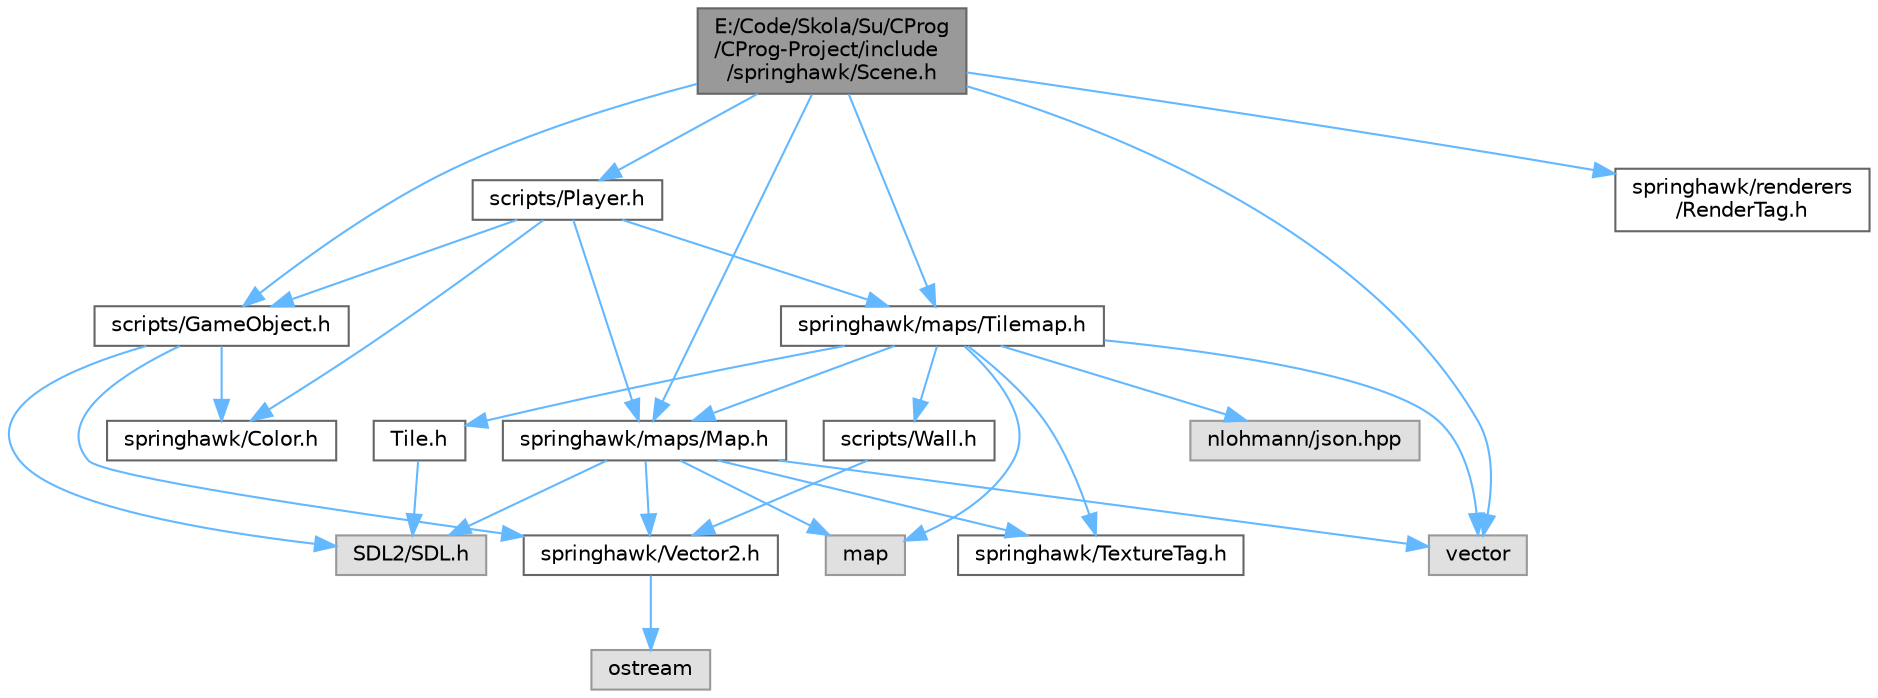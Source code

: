 digraph "E:/Code/Skola/Su/CProg/CProg-Project/include/springhawk/Scene.h"
{
 // LATEX_PDF_SIZE
  bgcolor="transparent";
  edge [fontname=Helvetica,fontsize=10,labelfontname=Helvetica,labelfontsize=10];
  node [fontname=Helvetica,fontsize=10,shape=box,height=0.2,width=0.4];
  Node1 [id="Node000001",label="E:/Code/Skola/Su/CProg\l/CProg-Project/include\l/springhawk/Scene.h",height=0.2,width=0.4,color="gray40", fillcolor="grey60", style="filled", fontcolor="black",tooltip=" "];
  Node1 -> Node2 [id="edge1_Node000001_Node000002",color="steelblue1",style="solid",tooltip=" "];
  Node2 [id="Node000002",label="scripts/Player.h",height=0.2,width=0.4,color="grey40", fillcolor="white", style="filled",URL="$_player_8h.html",tooltip=" "];
  Node2 -> Node3 [id="edge2_Node000002_Node000003",color="steelblue1",style="solid",tooltip=" "];
  Node3 [id="Node000003",label="scripts/GameObject.h",height=0.2,width=0.4,color="grey40", fillcolor="white", style="filled",URL="$_game_object_8h.html",tooltip=" "];
  Node3 -> Node4 [id="edge3_Node000003_Node000004",color="steelblue1",style="solid",tooltip=" "];
  Node4 [id="Node000004",label="springhawk/Color.h",height=0.2,width=0.4,color="grey40", fillcolor="white", style="filled",URL="$_color_8h.html",tooltip=" "];
  Node3 -> Node5 [id="edge4_Node000003_Node000005",color="steelblue1",style="solid",tooltip=" "];
  Node5 [id="Node000005",label="springhawk/Vector2.h",height=0.2,width=0.4,color="grey40", fillcolor="white", style="filled",URL="$_vector2_8h.html",tooltip=" "];
  Node5 -> Node6 [id="edge5_Node000005_Node000006",color="steelblue1",style="solid",tooltip=" "];
  Node6 [id="Node000006",label="ostream",height=0.2,width=0.4,color="grey60", fillcolor="#E0E0E0", style="filled",tooltip=" "];
  Node3 -> Node7 [id="edge6_Node000003_Node000007",color="steelblue1",style="solid",tooltip=" "];
  Node7 [id="Node000007",label="SDL2/SDL.h",height=0.2,width=0.4,color="grey60", fillcolor="#E0E0E0", style="filled",tooltip=" "];
  Node2 -> Node4 [id="edge7_Node000002_Node000004",color="steelblue1",style="solid",tooltip=" "];
  Node2 -> Node8 [id="edge8_Node000002_Node000008",color="steelblue1",style="solid",tooltip=" "];
  Node8 [id="Node000008",label="springhawk/maps/Map.h",height=0.2,width=0.4,color="grey40", fillcolor="white", style="filled",URL="$_map_8h.html",tooltip=" "];
  Node8 -> Node9 [id="edge9_Node000008_Node000009",color="steelblue1",style="solid",tooltip=" "];
  Node9 [id="Node000009",label="map",height=0.2,width=0.4,color="grey60", fillcolor="#E0E0E0", style="filled",tooltip=" "];
  Node8 -> Node5 [id="edge10_Node000008_Node000005",color="steelblue1",style="solid",tooltip=" "];
  Node8 -> Node7 [id="edge11_Node000008_Node000007",color="steelblue1",style="solid",tooltip=" "];
  Node8 -> Node10 [id="edge12_Node000008_Node000010",color="steelblue1",style="solid",tooltip=" "];
  Node10 [id="Node000010",label="vector",height=0.2,width=0.4,color="grey60", fillcolor="#E0E0E0", style="filled",tooltip=" "];
  Node8 -> Node11 [id="edge13_Node000008_Node000011",color="steelblue1",style="solid",tooltip=" "];
  Node11 [id="Node000011",label="springhawk/TextureTag.h",height=0.2,width=0.4,color="grey40", fillcolor="white", style="filled",URL="$_texture_tag_8h.html",tooltip=" "];
  Node2 -> Node12 [id="edge14_Node000002_Node000012",color="steelblue1",style="solid",tooltip=" "];
  Node12 [id="Node000012",label="springhawk/maps/Tilemap.h",height=0.2,width=0.4,color="grey40", fillcolor="white", style="filled",URL="$_tilemap_8h.html",tooltip=" "];
  Node12 -> Node10 [id="edge15_Node000012_Node000010",color="steelblue1",style="solid",tooltip=" "];
  Node12 -> Node9 [id="edge16_Node000012_Node000009",color="steelblue1",style="solid",tooltip=" "];
  Node12 -> Node8 [id="edge17_Node000012_Node000008",color="steelblue1",style="solid",tooltip=" "];
  Node12 -> Node13 [id="edge18_Node000012_Node000013",color="steelblue1",style="solid",tooltip=" "];
  Node13 [id="Node000013",label="scripts/Wall.h",height=0.2,width=0.4,color="grey40", fillcolor="white", style="filled",URL="$_wall_8h.html",tooltip=" "];
  Node13 -> Node5 [id="edge19_Node000013_Node000005",color="steelblue1",style="solid",tooltip=" "];
  Node12 -> Node14 [id="edge20_Node000012_Node000014",color="steelblue1",style="solid",tooltip=" "];
  Node14 [id="Node000014",label="Tile.h",height=0.2,width=0.4,color="grey40", fillcolor="white", style="filled",URL="$_tile_8h.html",tooltip=" "];
  Node14 -> Node7 [id="edge21_Node000014_Node000007",color="steelblue1",style="solid",tooltip=" "];
  Node12 -> Node11 [id="edge22_Node000012_Node000011",color="steelblue1",style="solid",tooltip=" "];
  Node12 -> Node15 [id="edge23_Node000012_Node000015",color="steelblue1",style="solid",tooltip=" "];
  Node15 [id="Node000015",label="nlohmann/json.hpp",height=0.2,width=0.4,color="grey60", fillcolor="#E0E0E0", style="filled",tooltip=" "];
  Node1 -> Node3 [id="edge24_Node000001_Node000003",color="steelblue1",style="solid",tooltip=" "];
  Node1 -> Node16 [id="edge25_Node000001_Node000016",color="steelblue1",style="solid",tooltip=" "];
  Node16 [id="Node000016",label="springhawk/renderers\l/RenderTag.h",height=0.2,width=0.4,color="grey40", fillcolor="white", style="filled",URL="$_render_tag_8h.html",tooltip=" "];
  Node1 -> Node8 [id="edge26_Node000001_Node000008",color="steelblue1",style="solid",tooltip=" "];
  Node1 -> Node12 [id="edge27_Node000001_Node000012",color="steelblue1",style="solid",tooltip=" "];
  Node1 -> Node10 [id="edge28_Node000001_Node000010",color="steelblue1",style="solid",tooltip=" "];
}
